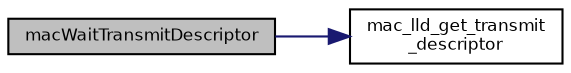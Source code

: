 digraph "macWaitTransmitDescriptor"
{
  bgcolor="transparent";
  edge [fontname="Helvetica",fontsize="8",labelfontname="Helvetica",labelfontsize="8"];
  node [fontname="Helvetica",fontsize="8",shape=record];
  rankdir="LR";
  Node33 [label="macWaitTransmitDescriptor",height=0.2,width=0.4,color="black", fillcolor="grey75", style="filled", fontcolor="black"];
  Node33 -> Node34 [color="midnightblue",fontsize="8",style="solid",fontname="Helvetica"];
  Node34 [label="mac_lld_get_transmit\l_descriptor",height=0.2,width=0.4,color="black",URL="$group___m_a_c.html#ga34d066d0a473e0720569cbcb1b5bb90f",tooltip="Returns a transmission descriptor. "];
}
